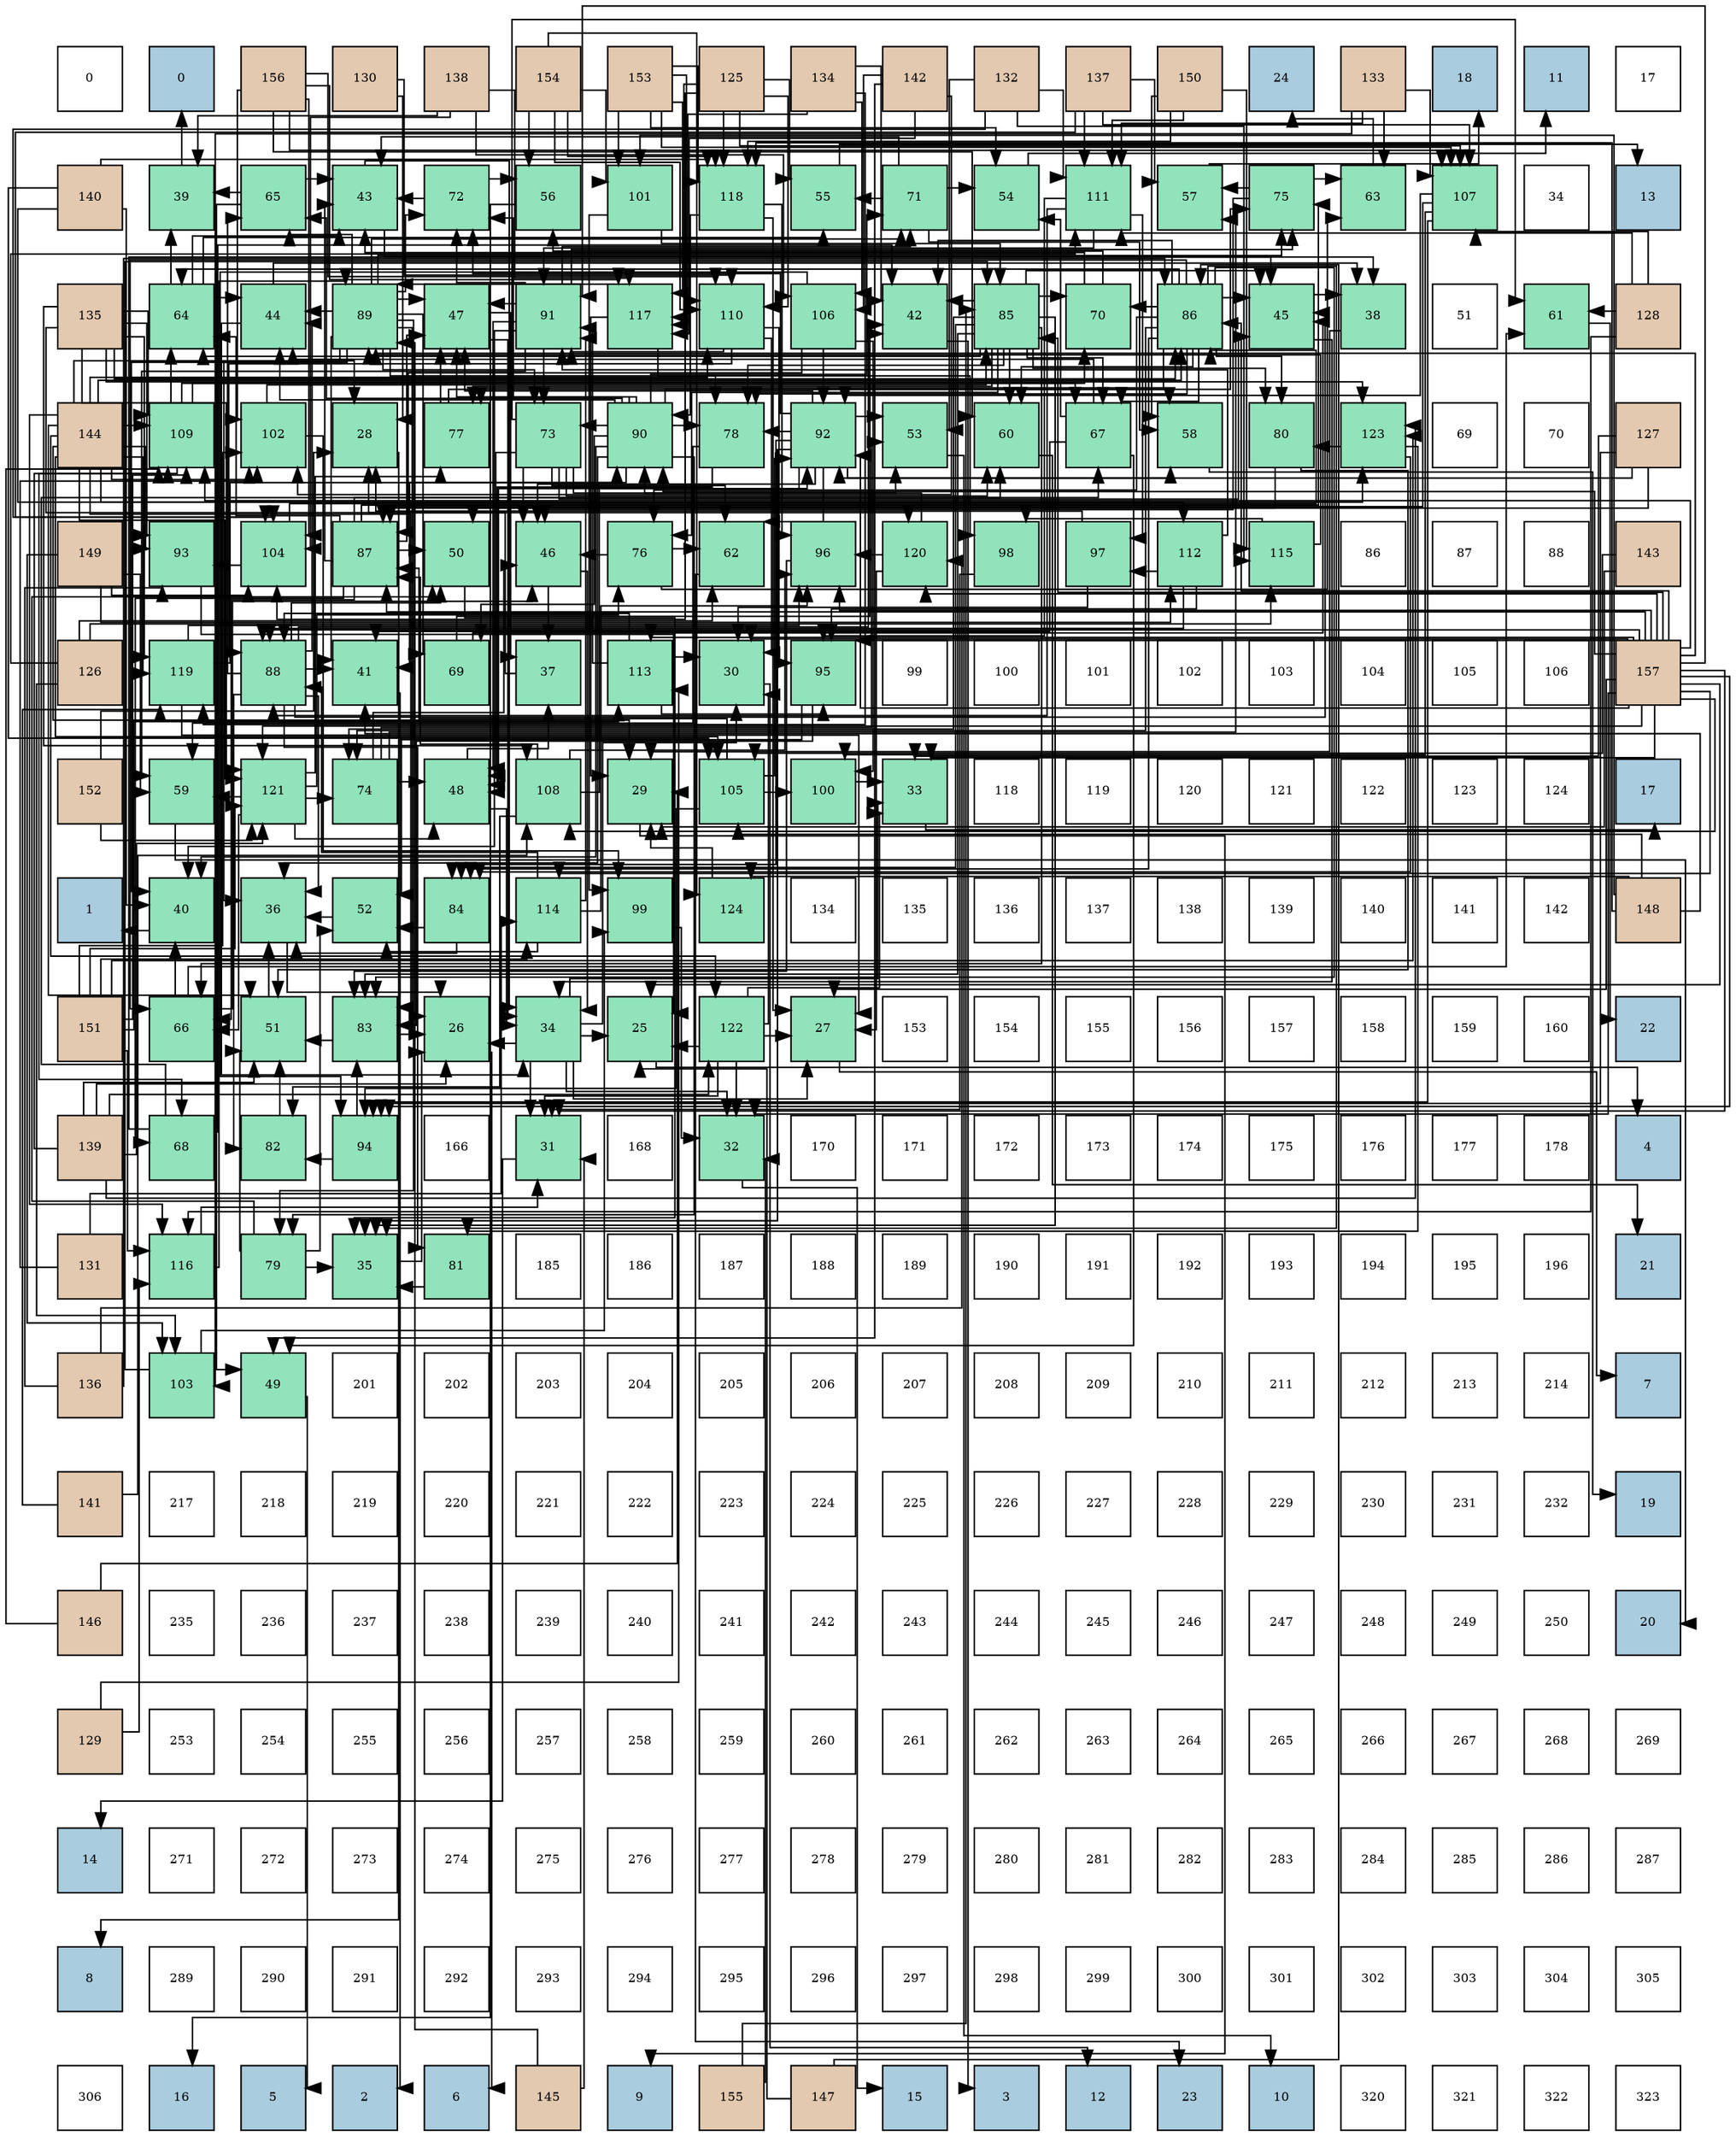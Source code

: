 digraph layout{
 rankdir=TB;
 splines=ortho;
 node [style=filled shape=square fixedsize=true width=0.6];
0[label="0", fontsize=8, fillcolor="#ffffff"];
1[label="0", fontsize=8, fillcolor="#a9ccde"];
2[label="156", fontsize=8, fillcolor="#e3c9af"];
3[label="130", fontsize=8, fillcolor="#e3c9af"];
4[label="138", fontsize=8, fillcolor="#e3c9af"];
5[label="154", fontsize=8, fillcolor="#e3c9af"];
6[label="153", fontsize=8, fillcolor="#e3c9af"];
7[label="125", fontsize=8, fillcolor="#e3c9af"];
8[label="134", fontsize=8, fillcolor="#e3c9af"];
9[label="142", fontsize=8, fillcolor="#e3c9af"];
10[label="132", fontsize=8, fillcolor="#e3c9af"];
11[label="137", fontsize=8, fillcolor="#e3c9af"];
12[label="150", fontsize=8, fillcolor="#e3c9af"];
13[label="24", fontsize=8, fillcolor="#a9ccde"];
14[label="133", fontsize=8, fillcolor="#e3c9af"];
15[label="18", fontsize=8, fillcolor="#a9ccde"];
16[label="11", fontsize=8, fillcolor="#a9ccde"];
17[label="17", fontsize=8, fillcolor="#ffffff"];
18[label="140", fontsize=8, fillcolor="#e3c9af"];
19[label="39", fontsize=8, fillcolor="#91e3bb"];
20[label="65", fontsize=8, fillcolor="#91e3bb"];
21[label="43", fontsize=8, fillcolor="#91e3bb"];
22[label="72", fontsize=8, fillcolor="#91e3bb"];
23[label="56", fontsize=8, fillcolor="#91e3bb"];
24[label="101", fontsize=8, fillcolor="#91e3bb"];
25[label="118", fontsize=8, fillcolor="#91e3bb"];
26[label="55", fontsize=8, fillcolor="#91e3bb"];
27[label="71", fontsize=8, fillcolor="#91e3bb"];
28[label="54", fontsize=8, fillcolor="#91e3bb"];
29[label="111", fontsize=8, fillcolor="#91e3bb"];
30[label="57", fontsize=8, fillcolor="#91e3bb"];
31[label="75", fontsize=8, fillcolor="#91e3bb"];
32[label="63", fontsize=8, fillcolor="#91e3bb"];
33[label="107", fontsize=8, fillcolor="#91e3bb"];
34[label="34", fontsize=8, fillcolor="#ffffff"];
35[label="13", fontsize=8, fillcolor="#a9ccde"];
36[label="135", fontsize=8, fillcolor="#e3c9af"];
37[label="64", fontsize=8, fillcolor="#91e3bb"];
38[label="44", fontsize=8, fillcolor="#91e3bb"];
39[label="89", fontsize=8, fillcolor="#91e3bb"];
40[label="47", fontsize=8, fillcolor="#91e3bb"];
41[label="91", fontsize=8, fillcolor="#91e3bb"];
42[label="117", fontsize=8, fillcolor="#91e3bb"];
43[label="110", fontsize=8, fillcolor="#91e3bb"];
44[label="106", fontsize=8, fillcolor="#91e3bb"];
45[label="42", fontsize=8, fillcolor="#91e3bb"];
46[label="85", fontsize=8, fillcolor="#91e3bb"];
47[label="70", fontsize=8, fillcolor="#91e3bb"];
48[label="86", fontsize=8, fillcolor="#91e3bb"];
49[label="45", fontsize=8, fillcolor="#91e3bb"];
50[label="38", fontsize=8, fillcolor="#91e3bb"];
51[label="51", fontsize=8, fillcolor="#ffffff"];
52[label="61", fontsize=8, fillcolor="#91e3bb"];
53[label="128", fontsize=8, fillcolor="#e3c9af"];
54[label="144", fontsize=8, fillcolor="#e3c9af"];
55[label="109", fontsize=8, fillcolor="#91e3bb"];
56[label="102", fontsize=8, fillcolor="#91e3bb"];
57[label="28", fontsize=8, fillcolor="#91e3bb"];
58[label="77", fontsize=8, fillcolor="#91e3bb"];
59[label="73", fontsize=8, fillcolor="#91e3bb"];
60[label="90", fontsize=8, fillcolor="#91e3bb"];
61[label="78", fontsize=8, fillcolor="#91e3bb"];
62[label="92", fontsize=8, fillcolor="#91e3bb"];
63[label="53", fontsize=8, fillcolor="#91e3bb"];
64[label="60", fontsize=8, fillcolor="#91e3bb"];
65[label="67", fontsize=8, fillcolor="#91e3bb"];
66[label="58", fontsize=8, fillcolor="#91e3bb"];
67[label="80", fontsize=8, fillcolor="#91e3bb"];
68[label="123", fontsize=8, fillcolor="#91e3bb"];
69[label="69", fontsize=8, fillcolor="#ffffff"];
70[label="70", fontsize=8, fillcolor="#ffffff"];
71[label="127", fontsize=8, fillcolor="#e3c9af"];
72[label="149", fontsize=8, fillcolor="#e3c9af"];
73[label="93", fontsize=8, fillcolor="#91e3bb"];
74[label="104", fontsize=8, fillcolor="#91e3bb"];
75[label="87", fontsize=8, fillcolor="#91e3bb"];
76[label="50", fontsize=8, fillcolor="#91e3bb"];
77[label="46", fontsize=8, fillcolor="#91e3bb"];
78[label="76", fontsize=8, fillcolor="#91e3bb"];
79[label="62", fontsize=8, fillcolor="#91e3bb"];
80[label="96", fontsize=8, fillcolor="#91e3bb"];
81[label="120", fontsize=8, fillcolor="#91e3bb"];
82[label="98", fontsize=8, fillcolor="#91e3bb"];
83[label="97", fontsize=8, fillcolor="#91e3bb"];
84[label="112", fontsize=8, fillcolor="#91e3bb"];
85[label="115", fontsize=8, fillcolor="#91e3bb"];
86[label="86", fontsize=8, fillcolor="#ffffff"];
87[label="87", fontsize=8, fillcolor="#ffffff"];
88[label="88", fontsize=8, fillcolor="#ffffff"];
89[label="143", fontsize=8, fillcolor="#e3c9af"];
90[label="126", fontsize=8, fillcolor="#e3c9af"];
91[label="119", fontsize=8, fillcolor="#91e3bb"];
92[label="88", fontsize=8, fillcolor="#91e3bb"];
93[label="41", fontsize=8, fillcolor="#91e3bb"];
94[label="69", fontsize=8, fillcolor="#91e3bb"];
95[label="37", fontsize=8, fillcolor="#91e3bb"];
96[label="113", fontsize=8, fillcolor="#91e3bb"];
97[label="30", fontsize=8, fillcolor="#91e3bb"];
98[label="95", fontsize=8, fillcolor="#91e3bb"];
99[label="99", fontsize=8, fillcolor="#ffffff"];
100[label="100", fontsize=8, fillcolor="#ffffff"];
101[label="101", fontsize=8, fillcolor="#ffffff"];
102[label="102", fontsize=8, fillcolor="#ffffff"];
103[label="103", fontsize=8, fillcolor="#ffffff"];
104[label="104", fontsize=8, fillcolor="#ffffff"];
105[label="105", fontsize=8, fillcolor="#ffffff"];
106[label="106", fontsize=8, fillcolor="#ffffff"];
107[label="157", fontsize=8, fillcolor="#e3c9af"];
108[label="152", fontsize=8, fillcolor="#e3c9af"];
109[label="59", fontsize=8, fillcolor="#91e3bb"];
110[label="121", fontsize=8, fillcolor="#91e3bb"];
111[label="74", fontsize=8, fillcolor="#91e3bb"];
112[label="48", fontsize=8, fillcolor="#91e3bb"];
113[label="108", fontsize=8, fillcolor="#91e3bb"];
114[label="29", fontsize=8, fillcolor="#91e3bb"];
115[label="105", fontsize=8, fillcolor="#91e3bb"];
116[label="100", fontsize=8, fillcolor="#91e3bb"];
117[label="33", fontsize=8, fillcolor="#91e3bb"];
118[label="118", fontsize=8, fillcolor="#ffffff"];
119[label="119", fontsize=8, fillcolor="#ffffff"];
120[label="120", fontsize=8, fillcolor="#ffffff"];
121[label="121", fontsize=8, fillcolor="#ffffff"];
122[label="122", fontsize=8, fillcolor="#ffffff"];
123[label="123", fontsize=8, fillcolor="#ffffff"];
124[label="124", fontsize=8, fillcolor="#ffffff"];
125[label="17", fontsize=8, fillcolor="#a9ccde"];
126[label="1", fontsize=8, fillcolor="#a9ccde"];
127[label="40", fontsize=8, fillcolor="#91e3bb"];
128[label="36", fontsize=8, fillcolor="#91e3bb"];
129[label="52", fontsize=8, fillcolor="#91e3bb"];
130[label="84", fontsize=8, fillcolor="#91e3bb"];
131[label="114", fontsize=8, fillcolor="#91e3bb"];
132[label="99", fontsize=8, fillcolor="#91e3bb"];
133[label="124", fontsize=8, fillcolor="#91e3bb"];
134[label="134", fontsize=8, fillcolor="#ffffff"];
135[label="135", fontsize=8, fillcolor="#ffffff"];
136[label="136", fontsize=8, fillcolor="#ffffff"];
137[label="137", fontsize=8, fillcolor="#ffffff"];
138[label="138", fontsize=8, fillcolor="#ffffff"];
139[label="139", fontsize=8, fillcolor="#ffffff"];
140[label="140", fontsize=8, fillcolor="#ffffff"];
141[label="141", fontsize=8, fillcolor="#ffffff"];
142[label="142", fontsize=8, fillcolor="#ffffff"];
143[label="148", fontsize=8, fillcolor="#e3c9af"];
144[label="151", fontsize=8, fillcolor="#e3c9af"];
145[label="66", fontsize=8, fillcolor="#91e3bb"];
146[label="51", fontsize=8, fillcolor="#91e3bb"];
147[label="83", fontsize=8, fillcolor="#91e3bb"];
148[label="26", fontsize=8, fillcolor="#91e3bb"];
149[label="34", fontsize=8, fillcolor="#91e3bb"];
150[label="25", fontsize=8, fillcolor="#91e3bb"];
151[label="122", fontsize=8, fillcolor="#91e3bb"];
152[label="27", fontsize=8, fillcolor="#91e3bb"];
153[label="153", fontsize=8, fillcolor="#ffffff"];
154[label="154", fontsize=8, fillcolor="#ffffff"];
155[label="155", fontsize=8, fillcolor="#ffffff"];
156[label="156", fontsize=8, fillcolor="#ffffff"];
157[label="157", fontsize=8, fillcolor="#ffffff"];
158[label="158", fontsize=8, fillcolor="#ffffff"];
159[label="159", fontsize=8, fillcolor="#ffffff"];
160[label="160", fontsize=8, fillcolor="#ffffff"];
161[label="22", fontsize=8, fillcolor="#a9ccde"];
162[label="139", fontsize=8, fillcolor="#e3c9af"];
163[label="68", fontsize=8, fillcolor="#91e3bb"];
164[label="82", fontsize=8, fillcolor="#91e3bb"];
165[label="94", fontsize=8, fillcolor="#91e3bb"];
166[label="166", fontsize=8, fillcolor="#ffffff"];
167[label="31", fontsize=8, fillcolor="#91e3bb"];
168[label="168", fontsize=8, fillcolor="#ffffff"];
169[label="32", fontsize=8, fillcolor="#91e3bb"];
170[label="170", fontsize=8, fillcolor="#ffffff"];
171[label="171", fontsize=8, fillcolor="#ffffff"];
172[label="172", fontsize=8, fillcolor="#ffffff"];
173[label="173", fontsize=8, fillcolor="#ffffff"];
174[label="174", fontsize=8, fillcolor="#ffffff"];
175[label="175", fontsize=8, fillcolor="#ffffff"];
176[label="176", fontsize=8, fillcolor="#ffffff"];
177[label="177", fontsize=8, fillcolor="#ffffff"];
178[label="178", fontsize=8, fillcolor="#ffffff"];
179[label="4", fontsize=8, fillcolor="#a9ccde"];
180[label="131", fontsize=8, fillcolor="#e3c9af"];
181[label="116", fontsize=8, fillcolor="#91e3bb"];
182[label="79", fontsize=8, fillcolor="#91e3bb"];
183[label="35", fontsize=8, fillcolor="#91e3bb"];
184[label="81", fontsize=8, fillcolor="#91e3bb"];
185[label="185", fontsize=8, fillcolor="#ffffff"];
186[label="186", fontsize=8, fillcolor="#ffffff"];
187[label="187", fontsize=8, fillcolor="#ffffff"];
188[label="188", fontsize=8, fillcolor="#ffffff"];
189[label="189", fontsize=8, fillcolor="#ffffff"];
190[label="190", fontsize=8, fillcolor="#ffffff"];
191[label="191", fontsize=8, fillcolor="#ffffff"];
192[label="192", fontsize=8, fillcolor="#ffffff"];
193[label="193", fontsize=8, fillcolor="#ffffff"];
194[label="194", fontsize=8, fillcolor="#ffffff"];
195[label="195", fontsize=8, fillcolor="#ffffff"];
196[label="196", fontsize=8, fillcolor="#ffffff"];
197[label="21", fontsize=8, fillcolor="#a9ccde"];
198[label="136", fontsize=8, fillcolor="#e3c9af"];
199[label="103", fontsize=8, fillcolor="#91e3bb"];
200[label="49", fontsize=8, fillcolor="#91e3bb"];
201[label="201", fontsize=8, fillcolor="#ffffff"];
202[label="202", fontsize=8, fillcolor="#ffffff"];
203[label="203", fontsize=8, fillcolor="#ffffff"];
204[label="204", fontsize=8, fillcolor="#ffffff"];
205[label="205", fontsize=8, fillcolor="#ffffff"];
206[label="206", fontsize=8, fillcolor="#ffffff"];
207[label="207", fontsize=8, fillcolor="#ffffff"];
208[label="208", fontsize=8, fillcolor="#ffffff"];
209[label="209", fontsize=8, fillcolor="#ffffff"];
210[label="210", fontsize=8, fillcolor="#ffffff"];
211[label="211", fontsize=8, fillcolor="#ffffff"];
212[label="212", fontsize=8, fillcolor="#ffffff"];
213[label="213", fontsize=8, fillcolor="#ffffff"];
214[label="214", fontsize=8, fillcolor="#ffffff"];
215[label="7", fontsize=8, fillcolor="#a9ccde"];
216[label="141", fontsize=8, fillcolor="#e3c9af"];
217[label="217", fontsize=8, fillcolor="#ffffff"];
218[label="218", fontsize=8, fillcolor="#ffffff"];
219[label="219", fontsize=8, fillcolor="#ffffff"];
220[label="220", fontsize=8, fillcolor="#ffffff"];
221[label="221", fontsize=8, fillcolor="#ffffff"];
222[label="222", fontsize=8, fillcolor="#ffffff"];
223[label="223", fontsize=8, fillcolor="#ffffff"];
224[label="224", fontsize=8, fillcolor="#ffffff"];
225[label="225", fontsize=8, fillcolor="#ffffff"];
226[label="226", fontsize=8, fillcolor="#ffffff"];
227[label="227", fontsize=8, fillcolor="#ffffff"];
228[label="228", fontsize=8, fillcolor="#ffffff"];
229[label="229", fontsize=8, fillcolor="#ffffff"];
230[label="230", fontsize=8, fillcolor="#ffffff"];
231[label="231", fontsize=8, fillcolor="#ffffff"];
232[label="232", fontsize=8, fillcolor="#ffffff"];
233[label="19", fontsize=8, fillcolor="#a9ccde"];
234[label="146", fontsize=8, fillcolor="#e3c9af"];
235[label="235", fontsize=8, fillcolor="#ffffff"];
236[label="236", fontsize=8, fillcolor="#ffffff"];
237[label="237", fontsize=8, fillcolor="#ffffff"];
238[label="238", fontsize=8, fillcolor="#ffffff"];
239[label="239", fontsize=8, fillcolor="#ffffff"];
240[label="240", fontsize=8, fillcolor="#ffffff"];
241[label="241", fontsize=8, fillcolor="#ffffff"];
242[label="242", fontsize=8, fillcolor="#ffffff"];
243[label="243", fontsize=8, fillcolor="#ffffff"];
244[label="244", fontsize=8, fillcolor="#ffffff"];
245[label="245", fontsize=8, fillcolor="#ffffff"];
246[label="246", fontsize=8, fillcolor="#ffffff"];
247[label="247", fontsize=8, fillcolor="#ffffff"];
248[label="248", fontsize=8, fillcolor="#ffffff"];
249[label="249", fontsize=8, fillcolor="#ffffff"];
250[label="250", fontsize=8, fillcolor="#ffffff"];
251[label="20", fontsize=8, fillcolor="#a9ccde"];
252[label="129", fontsize=8, fillcolor="#e3c9af"];
253[label="253", fontsize=8, fillcolor="#ffffff"];
254[label="254", fontsize=8, fillcolor="#ffffff"];
255[label="255", fontsize=8, fillcolor="#ffffff"];
256[label="256", fontsize=8, fillcolor="#ffffff"];
257[label="257", fontsize=8, fillcolor="#ffffff"];
258[label="258", fontsize=8, fillcolor="#ffffff"];
259[label="259", fontsize=8, fillcolor="#ffffff"];
260[label="260", fontsize=8, fillcolor="#ffffff"];
261[label="261", fontsize=8, fillcolor="#ffffff"];
262[label="262", fontsize=8, fillcolor="#ffffff"];
263[label="263", fontsize=8, fillcolor="#ffffff"];
264[label="264", fontsize=8, fillcolor="#ffffff"];
265[label="265", fontsize=8, fillcolor="#ffffff"];
266[label="266", fontsize=8, fillcolor="#ffffff"];
267[label="267", fontsize=8, fillcolor="#ffffff"];
268[label="268", fontsize=8, fillcolor="#ffffff"];
269[label="269", fontsize=8, fillcolor="#ffffff"];
270[label="14", fontsize=8, fillcolor="#a9ccde"];
271[label="271", fontsize=8, fillcolor="#ffffff"];
272[label="272", fontsize=8, fillcolor="#ffffff"];
273[label="273", fontsize=8, fillcolor="#ffffff"];
274[label="274", fontsize=8, fillcolor="#ffffff"];
275[label="275", fontsize=8, fillcolor="#ffffff"];
276[label="276", fontsize=8, fillcolor="#ffffff"];
277[label="277", fontsize=8, fillcolor="#ffffff"];
278[label="278", fontsize=8, fillcolor="#ffffff"];
279[label="279", fontsize=8, fillcolor="#ffffff"];
280[label="280", fontsize=8, fillcolor="#ffffff"];
281[label="281", fontsize=8, fillcolor="#ffffff"];
282[label="282", fontsize=8, fillcolor="#ffffff"];
283[label="283", fontsize=8, fillcolor="#ffffff"];
284[label="284", fontsize=8, fillcolor="#ffffff"];
285[label="285", fontsize=8, fillcolor="#ffffff"];
286[label="286", fontsize=8, fillcolor="#ffffff"];
287[label="287", fontsize=8, fillcolor="#ffffff"];
288[label="8", fontsize=8, fillcolor="#a9ccde"];
289[label="289", fontsize=8, fillcolor="#ffffff"];
290[label="290", fontsize=8, fillcolor="#ffffff"];
291[label="291", fontsize=8, fillcolor="#ffffff"];
292[label="292", fontsize=8, fillcolor="#ffffff"];
293[label="293", fontsize=8, fillcolor="#ffffff"];
294[label="294", fontsize=8, fillcolor="#ffffff"];
295[label="295", fontsize=8, fillcolor="#ffffff"];
296[label="296", fontsize=8, fillcolor="#ffffff"];
297[label="297", fontsize=8, fillcolor="#ffffff"];
298[label="298", fontsize=8, fillcolor="#ffffff"];
299[label="299", fontsize=8, fillcolor="#ffffff"];
300[label="300", fontsize=8, fillcolor="#ffffff"];
301[label="301", fontsize=8, fillcolor="#ffffff"];
302[label="302", fontsize=8, fillcolor="#ffffff"];
303[label="303", fontsize=8, fillcolor="#ffffff"];
304[label="304", fontsize=8, fillcolor="#ffffff"];
305[label="305", fontsize=8, fillcolor="#ffffff"];
306[label="306", fontsize=8, fillcolor="#ffffff"];
307[label="16", fontsize=8, fillcolor="#a9ccde"];
308[label="5", fontsize=8, fillcolor="#a9ccde"];
309[label="2", fontsize=8, fillcolor="#a9ccde"];
310[label="6", fontsize=8, fillcolor="#a9ccde"];
311[label="145", fontsize=8, fillcolor="#e3c9af"];
312[label="9", fontsize=8, fillcolor="#a9ccde"];
313[label="155", fontsize=8, fillcolor="#e3c9af"];
314[label="147", fontsize=8, fillcolor="#e3c9af"];
315[label="15", fontsize=8, fillcolor="#a9ccde"];
316[label="3", fontsize=8, fillcolor="#a9ccde"];
317[label="12", fontsize=8, fillcolor="#a9ccde"];
318[label="23", fontsize=8, fillcolor="#a9ccde"];
319[label="10", fontsize=8, fillcolor="#a9ccde"];
320[label="320", fontsize=8, fillcolor="#ffffff"];
321[label="321", fontsize=8, fillcolor="#ffffff"];
322[label="322", fontsize=8, fillcolor="#ffffff"];
323[label="323", fontsize=8, fillcolor="#ffffff"];
edge [constraint=false, style=vis];150 -> 179;
148 -> 310;
152 -> 215;
57 -> 288;
114 -> 312;
97 -> 317;
167 -> 270;
169 -> 315;
117 -> 125;
149 -> 150;
149 -> 148;
149 -> 152;
149 -> 97;
149 -> 167;
149 -> 169;
149 -> 117;
183 -> 148;
128 -> 148;
95 -> 57;
50 -> 114;
19 -> 1;
127 -> 126;
93 -> 309;
45 -> 316;
21 -> 149;
21 -> 50;
38 -> 149;
38 -> 50;
49 -> 149;
49 -> 50;
77 -> 149;
77 -> 95;
40 -> 149;
40 -> 95;
112 -> 149;
112 -> 95;
200 -> 308;
76 -> 183;
146 -> 128;
129 -> 128;
63 -> 319;
28 -> 16;
26 -> 35;
23 -> 307;
30 -> 15;
66 -> 233;
109 -> 251;
64 -> 197;
52 -> 161;
79 -> 318;
32 -> 13;
37 -> 19;
37 -> 21;
37 -> 38;
37 -> 26;
20 -> 19;
20 -> 21;
20 -> 200;
145 -> 127;
145 -> 77;
145 -> 52;
65 -> 93;
65 -> 38;
65 -> 200;
65 -> 28;
163 -> 45;
163 -> 49;
163 -> 64;
94 -> 45;
94 -> 49;
47 -> 21;
47 -> 23;
27 -> 21;
27 -> 28;
27 -> 26;
27 -> 66;
22 -> 21;
22 -> 23;
59 -> 49;
59 -> 77;
59 -> 112;
59 -> 63;
59 -> 64;
59 -> 52;
59 -> 79;
111 -> 77;
111 -> 112;
111 -> 63;
111 -> 30;
31 -> 77;
31 -> 30;
31 -> 32;
78 -> 77;
78 -> 79;
78 -> 32;
58 -> 40;
58 -> 66;
61 -> 112;
61 -> 109;
182 -> 183;
182 -> 76;
182 -> 146;
182 -> 129;
67 -> 76;
67 -> 146;
184 -> 183;
164 -> 146;
147 -> 148;
147 -> 146;
130 -> 128;
130 -> 129;
46 -> 183;
46 -> 45;
46 -> 49;
46 -> 64;
46 -> 37;
46 -> 145;
46 -> 65;
46 -> 47;
46 -> 111;
46 -> 78;
46 -> 58;
46 -> 61;
46 -> 67;
46 -> 147;
46 -> 130;
48 -> 183;
48 -> 45;
48 -> 49;
48 -> 64;
48 -> 37;
48 -> 145;
48 -> 65;
48 -> 47;
48 -> 111;
48 -> 78;
48 -> 58;
48 -> 61;
48 -> 67;
48 -> 147;
48 -> 130;
75 -> 21;
75 -> 40;
75 -> 76;
75 -> 37;
75 -> 145;
75 -> 65;
75 -> 163;
75 -> 31;
92 -> 128;
92 -> 93;
92 -> 45;
92 -> 38;
92 -> 49;
92 -> 76;
92 -> 20;
92 -> 184;
92 -> 164;
39 -> 128;
39 -> 127;
39 -> 93;
39 -> 38;
39 -> 40;
39 -> 20;
39 -> 94;
39 -> 27;
39 -> 22;
39 -> 59;
39 -> 31;
39 -> 61;
39 -> 182;
39 -> 147;
60 -> 128;
60 -> 127;
60 -> 93;
60 -> 38;
60 -> 40;
60 -> 20;
60 -> 94;
60 -> 27;
60 -> 22;
60 -> 59;
60 -> 31;
60 -> 61;
60 -> 182;
41 -> 127;
41 -> 40;
41 -> 112;
41 -> 109;
41 -> 27;
41 -> 22;
41 -> 59;
41 -> 31;
62 -> 183;
62 -> 77;
62 -> 40;
62 -> 112;
62 -> 63;
62 -> 66;
62 -> 79;
62 -> 22;
62 -> 61;
62 -> 130;
73 -> 150;
165 -> 164;
165 -> 147;
98 -> 129;
98 -> 147;
80 -> 147;
83 -> 57;
83 -> 97;
82 -> 167;
132 -> 169;
116 -> 117;
24 -> 46;
24 -> 132;
56 -> 46;
56 -> 132;
199 -> 46;
199 -> 132;
74 -> 48;
74 -> 73;
115 -> 75;
115 -> 62;
115 -> 165;
115 -> 116;
44 -> 75;
44 -> 62;
44 -> 165;
44 -> 116;
33 -> 75;
33 -> 62;
33 -> 165;
33 -> 116;
113 -> 164;
113 -> 75;
113 -> 62;
113 -> 80;
55 -> 37;
55 -> 65;
55 -> 163;
55 -> 47;
43 -> 97;
43 -> 92;
43 -> 41;
43 -> 98;
29 -> 92;
29 -> 41;
29 -> 98;
29 -> 83;
84 -> 92;
84 -> 41;
84 -> 98;
84 -> 83;
96 -> 97;
96 -> 92;
96 -> 41;
96 -> 98;
131 -> 129;
131 -> 92;
131 -> 41;
131 -> 80;
85 -> 39;
85 -> 82;
181 -> 167;
181 -> 39;
42 -> 114;
42 -> 39;
42 -> 82;
25 -> 152;
25 -> 60;
25 -> 80;
91 -> 152;
91 -> 60;
91 -> 80;
81 -> 152;
81 -> 60;
81 -> 80;
110 -> 112;
110 -> 109;
110 -> 145;
110 -> 111;
110 -> 78;
110 -> 58;
151 -> 150;
151 -> 152;
151 -> 97;
151 -> 167;
151 -> 169;
151 -> 117;
68 -> 67;
68 -> 184;
68 -> 130;
133 -> 114;
7 -> 26;
7 -> 74;
7 -> 33;
7 -> 43;
7 -> 42;
7 -> 25;
90 -> 79;
90 -> 199;
90 -> 29;
90 -> 85;
71 -> 117;
71 -> 75;
71 -> 62;
71 -> 165;
53 -> 52;
53 -> 33;
53 -> 29;
53 -> 181;
252 -> 96;
252 -> 181;
3 -> 57;
3 -> 43;
180 -> 56;
180 -> 131;
10 -> 63;
10 -> 74;
10 -> 29;
10 -> 85;
14 -> 32;
14 -> 199;
14 -> 33;
14 -> 29;
8 -> 45;
8 -> 44;
8 -> 42;
8 -> 91;
36 -> 48;
36 -> 73;
36 -> 113;
36 -> 55;
36 -> 91;
36 -> 81;
36 -> 110;
36 -> 68;
198 -> 48;
198 -> 73;
198 -> 81;
11 -> 30;
11 -> 74;
11 -> 33;
11 -> 29;
4 -> 19;
4 -> 74;
4 -> 44;
4 -> 42;
162 -> 148;
162 -> 146;
162 -> 55;
162 -> 110;
162 -> 151;
162 -> 68;
18 -> 127;
18 -> 115;
18 -> 84;
18 -> 25;
216 -> 113;
216 -> 91;
9 -> 200;
9 -> 56;
9 -> 44;
9 -> 42;
89 -> 114;
89 -> 115;
54 -> 148;
54 -> 57;
54 -> 114;
54 -> 146;
54 -> 48;
54 -> 73;
54 -> 56;
54 -> 115;
54 -> 55;
54 -> 43;
54 -> 181;
54 -> 91;
54 -> 110;
54 -> 151;
54 -> 68;
311 -> 167;
311 -> 39;
234 -> 114;
234 -> 55;
314 -> 150;
314 -> 48;
143 -> 93;
143 -> 24;
143 -> 115;
143 -> 25;
143 -> 133;
72 -> 109;
72 -> 199;
72 -> 74;
72 -> 84;
12 -> 66;
12 -> 29;
12 -> 85;
12 -> 25;
144 -> 56;
144 -> 55;
144 -> 96;
144 -> 131;
144 -> 181;
144 -> 110;
144 -> 68;
108 -> 57;
108 -> 110;
6 -> 28;
6 -> 24;
6 -> 33;
6 -> 43;
6 -> 42;
6 -> 25;
5 -> 23;
5 -> 24;
5 -> 43;
5 -> 25;
5 -> 133;
313 -> 169;
313 -> 46;
2 -> 64;
2 -> 56;
2 -> 74;
2 -> 33;
2 -> 43;
2 -> 42;
107 -> 150;
107 -> 152;
107 -> 97;
107 -> 167;
107 -> 169;
107 -> 117;
107 -> 46;
107 -> 48;
107 -> 75;
107 -> 92;
107 -> 39;
107 -> 60;
107 -> 41;
107 -> 62;
107 -> 165;
107 -> 98;
107 -> 80;
107 -> 113;
107 -> 55;
107 -> 96;
107 -> 131;
107 -> 81;
107 -> 110;
edge [constraint=true, style=invis];
0 -> 18 -> 36 -> 54 -> 72 -> 90 -> 108 -> 126 -> 144 -> 162 -> 180 -> 198 -> 216 -> 234 -> 252 -> 270 -> 288 -> 306;
1 -> 19 -> 37 -> 55 -> 73 -> 91 -> 109 -> 127 -> 145 -> 163 -> 181 -> 199 -> 217 -> 235 -> 253 -> 271 -> 289 -> 307;
2 -> 20 -> 38 -> 56 -> 74 -> 92 -> 110 -> 128 -> 146 -> 164 -> 182 -> 200 -> 218 -> 236 -> 254 -> 272 -> 290 -> 308;
3 -> 21 -> 39 -> 57 -> 75 -> 93 -> 111 -> 129 -> 147 -> 165 -> 183 -> 201 -> 219 -> 237 -> 255 -> 273 -> 291 -> 309;
4 -> 22 -> 40 -> 58 -> 76 -> 94 -> 112 -> 130 -> 148 -> 166 -> 184 -> 202 -> 220 -> 238 -> 256 -> 274 -> 292 -> 310;
5 -> 23 -> 41 -> 59 -> 77 -> 95 -> 113 -> 131 -> 149 -> 167 -> 185 -> 203 -> 221 -> 239 -> 257 -> 275 -> 293 -> 311;
6 -> 24 -> 42 -> 60 -> 78 -> 96 -> 114 -> 132 -> 150 -> 168 -> 186 -> 204 -> 222 -> 240 -> 258 -> 276 -> 294 -> 312;
7 -> 25 -> 43 -> 61 -> 79 -> 97 -> 115 -> 133 -> 151 -> 169 -> 187 -> 205 -> 223 -> 241 -> 259 -> 277 -> 295 -> 313;
8 -> 26 -> 44 -> 62 -> 80 -> 98 -> 116 -> 134 -> 152 -> 170 -> 188 -> 206 -> 224 -> 242 -> 260 -> 278 -> 296 -> 314;
9 -> 27 -> 45 -> 63 -> 81 -> 99 -> 117 -> 135 -> 153 -> 171 -> 189 -> 207 -> 225 -> 243 -> 261 -> 279 -> 297 -> 315;
10 -> 28 -> 46 -> 64 -> 82 -> 100 -> 118 -> 136 -> 154 -> 172 -> 190 -> 208 -> 226 -> 244 -> 262 -> 280 -> 298 -> 316;
11 -> 29 -> 47 -> 65 -> 83 -> 101 -> 119 -> 137 -> 155 -> 173 -> 191 -> 209 -> 227 -> 245 -> 263 -> 281 -> 299 -> 317;
12 -> 30 -> 48 -> 66 -> 84 -> 102 -> 120 -> 138 -> 156 -> 174 -> 192 -> 210 -> 228 -> 246 -> 264 -> 282 -> 300 -> 318;
13 -> 31 -> 49 -> 67 -> 85 -> 103 -> 121 -> 139 -> 157 -> 175 -> 193 -> 211 -> 229 -> 247 -> 265 -> 283 -> 301 -> 319;
14 -> 32 -> 50 -> 68 -> 86 -> 104 -> 122 -> 140 -> 158 -> 176 -> 194 -> 212 -> 230 -> 248 -> 266 -> 284 -> 302 -> 320;
15 -> 33 -> 51 -> 69 -> 87 -> 105 -> 123 -> 141 -> 159 -> 177 -> 195 -> 213 -> 231 -> 249 -> 267 -> 285 -> 303 -> 321;
16 -> 34 -> 52 -> 70 -> 88 -> 106 -> 124 -> 142 -> 160 -> 178 -> 196 -> 214 -> 232 -> 250 -> 268 -> 286 -> 304 -> 322;
17 -> 35 -> 53 -> 71 -> 89 -> 107 -> 125 -> 143 -> 161 -> 179 -> 197 -> 215 -> 233 -> 251 -> 269 -> 287 -> 305 -> 323;
rank = same {0 -> 1 -> 2 -> 3 -> 4 -> 5 -> 6 -> 7 -> 8 -> 9 -> 10 -> 11 -> 12 -> 13 -> 14 -> 15 -> 16 -> 17};
rank = same {18 -> 19 -> 20 -> 21 -> 22 -> 23 -> 24 -> 25 -> 26 -> 27 -> 28 -> 29 -> 30 -> 31 -> 32 -> 33 -> 34 -> 35};
rank = same {36 -> 37 -> 38 -> 39 -> 40 -> 41 -> 42 -> 43 -> 44 -> 45 -> 46 -> 47 -> 48 -> 49 -> 50 -> 51 -> 52 -> 53};
rank = same {54 -> 55 -> 56 -> 57 -> 58 -> 59 -> 60 -> 61 -> 62 -> 63 -> 64 -> 65 -> 66 -> 67 -> 68 -> 69 -> 70 -> 71};
rank = same {72 -> 73 -> 74 -> 75 -> 76 -> 77 -> 78 -> 79 -> 80 -> 81 -> 82 -> 83 -> 84 -> 85 -> 86 -> 87 -> 88 -> 89};
rank = same {90 -> 91 -> 92 -> 93 -> 94 -> 95 -> 96 -> 97 -> 98 -> 99 -> 100 -> 101 -> 102 -> 103 -> 104 -> 105 -> 106 -> 107};
rank = same {108 -> 109 -> 110 -> 111 -> 112 -> 113 -> 114 -> 115 -> 116 -> 117 -> 118 -> 119 -> 120 -> 121 -> 122 -> 123 -> 124 -> 125};
rank = same {126 -> 127 -> 128 -> 129 -> 130 -> 131 -> 132 -> 133 -> 134 -> 135 -> 136 -> 137 -> 138 -> 139 -> 140 -> 141 -> 142 -> 143};
rank = same {144 -> 145 -> 146 -> 147 -> 148 -> 149 -> 150 -> 151 -> 152 -> 153 -> 154 -> 155 -> 156 -> 157 -> 158 -> 159 -> 160 -> 161};
rank = same {162 -> 163 -> 164 -> 165 -> 166 -> 167 -> 168 -> 169 -> 170 -> 171 -> 172 -> 173 -> 174 -> 175 -> 176 -> 177 -> 178 -> 179};
rank = same {180 -> 181 -> 182 -> 183 -> 184 -> 185 -> 186 -> 187 -> 188 -> 189 -> 190 -> 191 -> 192 -> 193 -> 194 -> 195 -> 196 -> 197};
rank = same {198 -> 199 -> 200 -> 201 -> 202 -> 203 -> 204 -> 205 -> 206 -> 207 -> 208 -> 209 -> 210 -> 211 -> 212 -> 213 -> 214 -> 215};
rank = same {216 -> 217 -> 218 -> 219 -> 220 -> 221 -> 222 -> 223 -> 224 -> 225 -> 226 -> 227 -> 228 -> 229 -> 230 -> 231 -> 232 -> 233};
rank = same {234 -> 235 -> 236 -> 237 -> 238 -> 239 -> 240 -> 241 -> 242 -> 243 -> 244 -> 245 -> 246 -> 247 -> 248 -> 249 -> 250 -> 251};
rank = same {252 -> 253 -> 254 -> 255 -> 256 -> 257 -> 258 -> 259 -> 260 -> 261 -> 262 -> 263 -> 264 -> 265 -> 266 -> 267 -> 268 -> 269};
rank = same {270 -> 271 -> 272 -> 273 -> 274 -> 275 -> 276 -> 277 -> 278 -> 279 -> 280 -> 281 -> 282 -> 283 -> 284 -> 285 -> 286 -> 287};
rank = same {288 -> 289 -> 290 -> 291 -> 292 -> 293 -> 294 -> 295 -> 296 -> 297 -> 298 -> 299 -> 300 -> 301 -> 302 -> 303 -> 304 -> 305};
rank = same {306 -> 307 -> 308 -> 309 -> 310 -> 311 -> 312 -> 313 -> 314 -> 315 -> 316 -> 317 -> 318 -> 319 -> 320 -> 321 -> 322 -> 323};
}